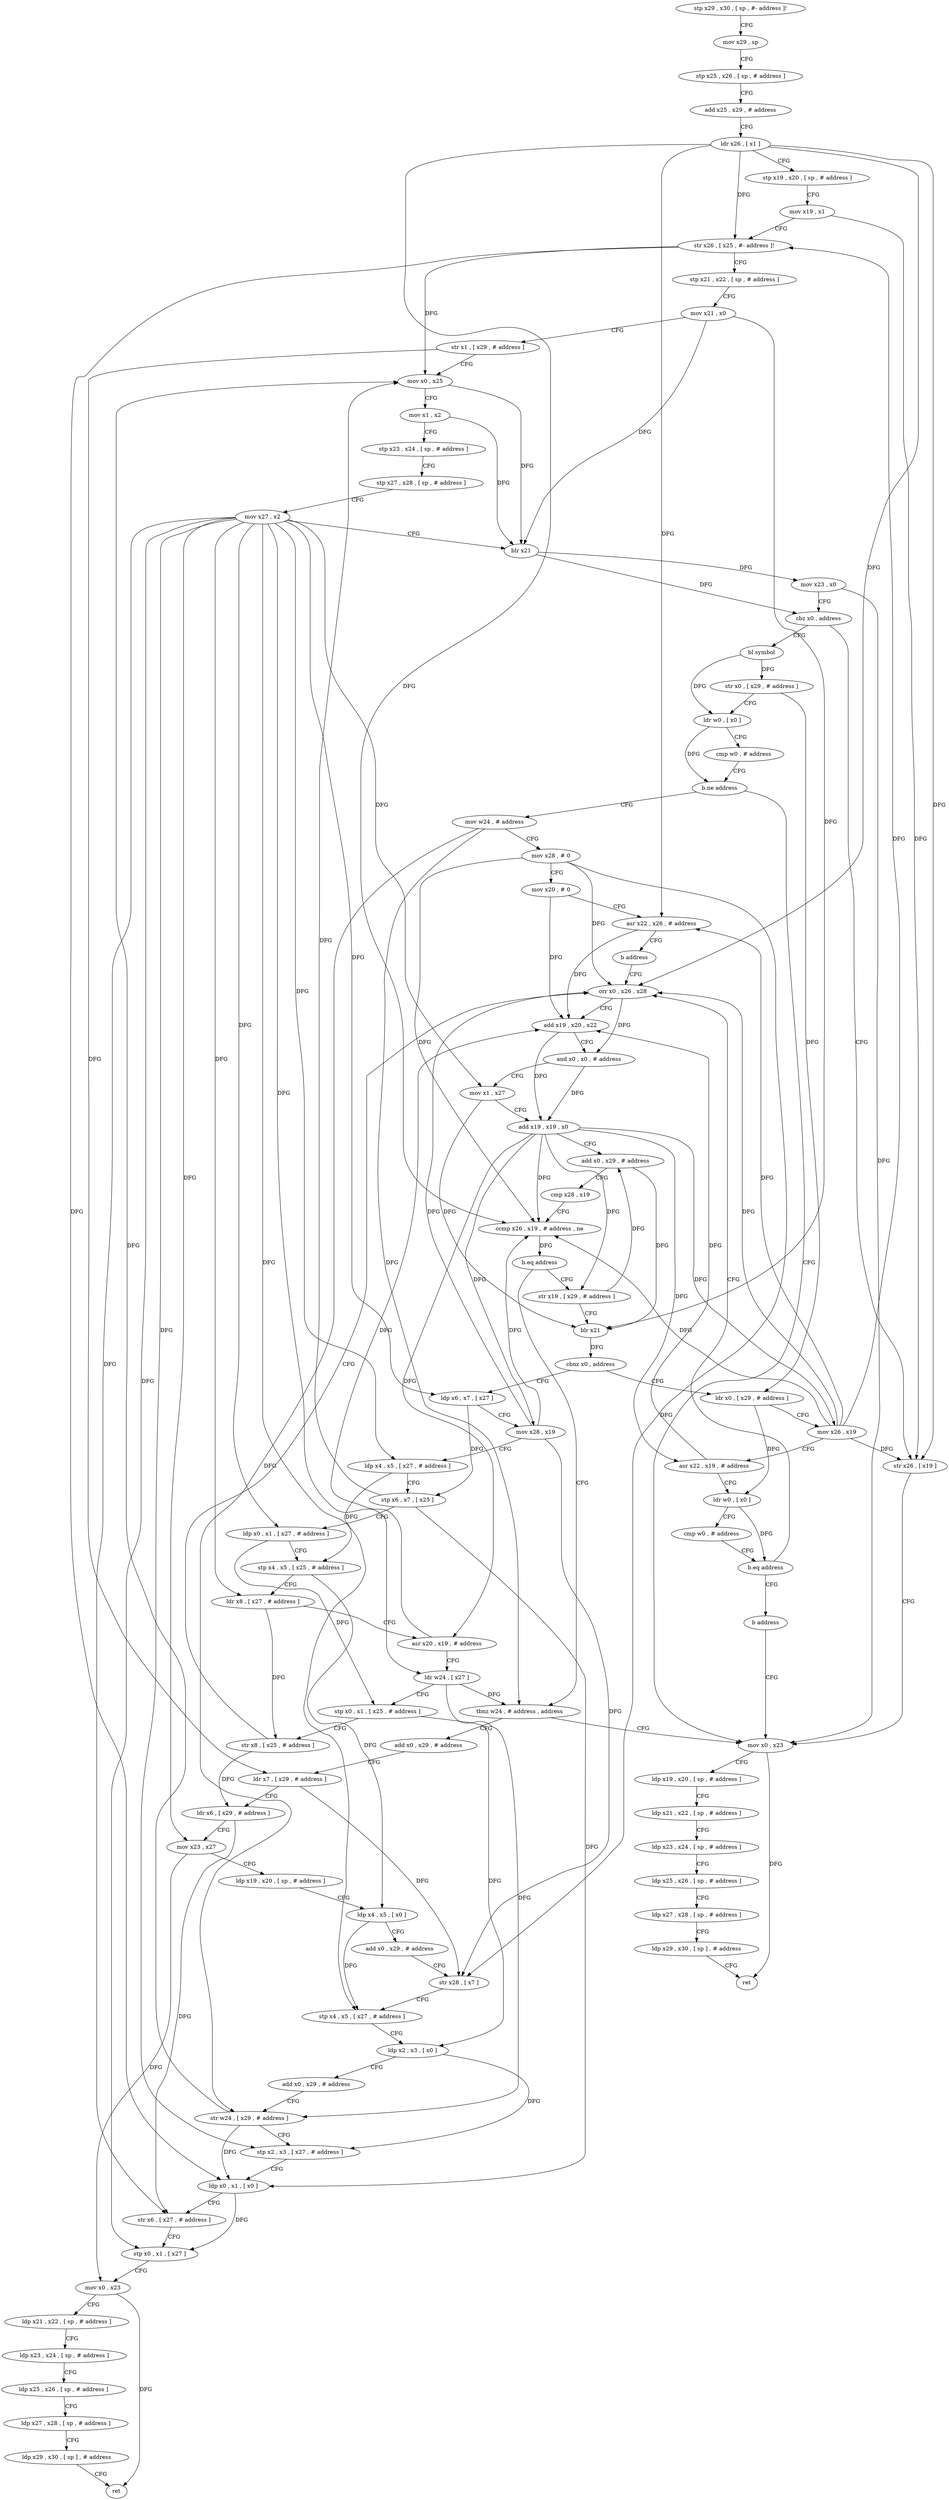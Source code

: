 digraph "func" {
"4387768" [label = "stp x29 , x30 , [ sp , #- address ]!" ]
"4387772" [label = "mov x29 , sp" ]
"4387776" [label = "stp x25 , x26 , [ sp , # address ]" ]
"4387780" [label = "add x25 , x29 , # address" ]
"4387784" [label = "ldr x26 , [ x1 ]" ]
"4387788" [label = "stp x19 , x20 , [ sp , # address ]" ]
"4387792" [label = "mov x19 , x1" ]
"4387796" [label = "str x26 , [ x25 , #- address ]!" ]
"4387800" [label = "stp x21 , x22 , [ sp , # address ]" ]
"4387804" [label = "mov x21 , x0" ]
"4387808" [label = "str x1 , [ x29 , # address ]" ]
"4387812" [label = "mov x0 , x25" ]
"4387816" [label = "mov x1 , x2" ]
"4387820" [label = "stp x23 , x24 , [ sp , # address ]" ]
"4387824" [label = "stp x27 , x28 , [ sp , # address ]" ]
"4387828" [label = "mov x27 , x2" ]
"4387832" [label = "blr x21" ]
"4387836" [label = "mov x23 , x0" ]
"4387840" [label = "cbz x0 , address" ]
"4387880" [label = "bl symbol" ]
"4387844" [label = "str x26 , [ x19 ]" ]
"4387884" [label = "str x0 , [ x29 , # address ]" ]
"4387888" [label = "ldr w0 , [ x0 ]" ]
"4387892" [label = "cmp w0 , # address" ]
"4387896" [label = "b.ne address" ]
"4387848" [label = "mov x0 , x23" ]
"4387900" [label = "mov w24 , # address" ]
"4387852" [label = "ldp x19 , x20 , [ sp , # address ]" ]
"4387856" [label = "ldp x21 , x22 , [ sp , # address ]" ]
"4387860" [label = "ldp x23 , x24 , [ sp , # address ]" ]
"4387864" [label = "ldp x25 , x26 , [ sp , # address ]" ]
"4387868" [label = "ldp x27 , x28 , [ sp , # address ]" ]
"4387872" [label = "ldp x29 , x30 , [ sp ] , # address" ]
"4387876" [label = "ret" ]
"4387904" [label = "mov x28 , # 0" ]
"4387908" [label = "mov x20 , # 0" ]
"4387912" [label = "asr x22 , x26 , # address" ]
"4387916" [label = "b address" ]
"4387964" [label = "orr x0 , x26 , x28" ]
"4387968" [label = "add x19 , x20 , x22" ]
"4387972" [label = "and x0 , x0 , # address" ]
"4387976" [label = "mov x1 , x27" ]
"4387980" [label = "add x19 , x19 , x0" ]
"4387984" [label = "add x0 , x29 , # address" ]
"4387988" [label = "cmp x28 , x19" ]
"4387992" [label = "ccmp x26 , x19 , # address , ne" ]
"4387996" [label = "b.eq address" ]
"4388040" [label = "tbnz w24 , # address , address" ]
"4388000" [label = "str x19 , [ x29 , # address ]" ]
"4388044" [label = "add x0 , x29 , # address" ]
"4388004" [label = "blr x21" ]
"4388008" [label = "cbnz x0 , address" ]
"4387920" [label = "ldp x6 , x7 , [ x27 ]" ]
"4388012" [label = "ldr x0 , [ x29 , # address ]" ]
"4388048" [label = "ldr x7 , [ x29 , # address ]" ]
"4388052" [label = "ldr x6 , [ x29 , # address ]" ]
"4388056" [label = "mov x23 , x27" ]
"4388060" [label = "ldp x19 , x20 , [ sp , # address ]" ]
"4388064" [label = "ldp x4 , x5 , [ x0 ]" ]
"4388068" [label = "add x0 , x29 , # address" ]
"4388072" [label = "str x28 , [ x7 ]" ]
"4388076" [label = "stp x4 , x5 , [ x27 , # address ]" ]
"4388080" [label = "ldp x2 , x3 , [ x0 ]" ]
"4388084" [label = "add x0 , x29 , # address" ]
"4388088" [label = "str w24 , [ x29 , # address ]" ]
"4388092" [label = "stp x2 , x3 , [ x27 , # address ]" ]
"4388096" [label = "ldp x0 , x1 , [ x0 ]" ]
"4388100" [label = "str x6 , [ x27 , # address ]" ]
"4388104" [label = "stp x0 , x1 , [ x27 ]" ]
"4388108" [label = "mov x0 , x23" ]
"4388112" [label = "ldp x21 , x22 , [ sp , # address ]" ]
"4388116" [label = "ldp x23 , x24 , [ sp , # address ]" ]
"4388120" [label = "ldp x25 , x26 , [ sp , # address ]" ]
"4388124" [label = "ldp x27 , x28 , [ sp , # address ]" ]
"4388128" [label = "ldp x29 , x30 , [ sp ] , # address" ]
"4388132" [label = "ret" ]
"4387924" [label = "mov x28 , x19" ]
"4387928" [label = "ldp x4 , x5 , [ x27 , # address ]" ]
"4387932" [label = "stp x6 , x7 , [ x25 ]" ]
"4387936" [label = "ldp x0 , x1 , [ x27 , # address ]" ]
"4387940" [label = "stp x4 , x5 , [ x25 , # address ]" ]
"4387944" [label = "ldr x8 , [ x27 , # address ]" ]
"4387948" [label = "asr x20 , x19 , # address" ]
"4387952" [label = "ldr w24 , [ x27 ]" ]
"4387956" [label = "stp x0 , x1 , [ x25 , # address ]" ]
"4387960" [label = "str x8 , [ x25 , # address ]" ]
"4388016" [label = "mov x26 , x19" ]
"4388020" [label = "asr x22 , x19 , # address" ]
"4388024" [label = "ldr w0 , [ x0 ]" ]
"4388028" [label = "cmp w0 , # address" ]
"4388032" [label = "b.eq address" ]
"4388036" [label = "b address" ]
"4387768" -> "4387772" [ label = "CFG" ]
"4387772" -> "4387776" [ label = "CFG" ]
"4387776" -> "4387780" [ label = "CFG" ]
"4387780" -> "4387784" [ label = "CFG" ]
"4387784" -> "4387788" [ label = "CFG" ]
"4387784" -> "4387796" [ label = "DFG" ]
"4387784" -> "4387844" [ label = "DFG" ]
"4387784" -> "4387912" [ label = "DFG" ]
"4387784" -> "4387964" [ label = "DFG" ]
"4387784" -> "4387992" [ label = "DFG" ]
"4387788" -> "4387792" [ label = "CFG" ]
"4387792" -> "4387796" [ label = "CFG" ]
"4387792" -> "4387844" [ label = "DFG" ]
"4387796" -> "4387800" [ label = "CFG" ]
"4387796" -> "4388096" [ label = "DFG" ]
"4387796" -> "4387812" [ label = "DFG" ]
"4387800" -> "4387804" [ label = "CFG" ]
"4387804" -> "4387808" [ label = "CFG" ]
"4387804" -> "4387832" [ label = "DFG" ]
"4387804" -> "4388004" [ label = "DFG" ]
"4387808" -> "4387812" [ label = "CFG" ]
"4387808" -> "4388048" [ label = "DFG" ]
"4387812" -> "4387816" [ label = "CFG" ]
"4387812" -> "4387832" [ label = "DFG" ]
"4387816" -> "4387820" [ label = "CFG" ]
"4387816" -> "4387832" [ label = "DFG" ]
"4387820" -> "4387824" [ label = "CFG" ]
"4387824" -> "4387828" [ label = "CFG" ]
"4387828" -> "4387832" [ label = "CFG" ]
"4387828" -> "4387976" [ label = "DFG" ]
"4387828" -> "4388056" [ label = "DFG" ]
"4387828" -> "4388076" [ label = "DFG" ]
"4387828" -> "4388092" [ label = "DFG" ]
"4387828" -> "4388100" [ label = "DFG" ]
"4387828" -> "4388104" [ label = "DFG" ]
"4387828" -> "4387920" [ label = "DFG" ]
"4387828" -> "4387928" [ label = "DFG" ]
"4387828" -> "4387936" [ label = "DFG" ]
"4387828" -> "4387944" [ label = "DFG" ]
"4387828" -> "4387952" [ label = "DFG" ]
"4387832" -> "4387836" [ label = "DFG" ]
"4387832" -> "4387840" [ label = "DFG" ]
"4387836" -> "4387840" [ label = "CFG" ]
"4387836" -> "4387848" [ label = "DFG" ]
"4387840" -> "4387880" [ label = "CFG" ]
"4387840" -> "4387844" [ label = "CFG" ]
"4387880" -> "4387884" [ label = "DFG" ]
"4387880" -> "4387888" [ label = "DFG" ]
"4387844" -> "4387848" [ label = "CFG" ]
"4387884" -> "4387888" [ label = "CFG" ]
"4387884" -> "4388012" [ label = "DFG" ]
"4387888" -> "4387892" [ label = "CFG" ]
"4387888" -> "4387896" [ label = "DFG" ]
"4387892" -> "4387896" [ label = "CFG" ]
"4387896" -> "4387848" [ label = "CFG" ]
"4387896" -> "4387900" [ label = "CFG" ]
"4387848" -> "4387852" [ label = "CFG" ]
"4387848" -> "4387876" [ label = "DFG" ]
"4387900" -> "4387904" [ label = "CFG" ]
"4387900" -> "4388040" [ label = "DFG" ]
"4387900" -> "4388088" [ label = "DFG" ]
"4387852" -> "4387856" [ label = "CFG" ]
"4387856" -> "4387860" [ label = "CFG" ]
"4387860" -> "4387864" [ label = "CFG" ]
"4387864" -> "4387868" [ label = "CFG" ]
"4387868" -> "4387872" [ label = "CFG" ]
"4387872" -> "4387876" [ label = "CFG" ]
"4387904" -> "4387908" [ label = "CFG" ]
"4387904" -> "4387964" [ label = "DFG" ]
"4387904" -> "4387992" [ label = "DFG" ]
"4387904" -> "4388072" [ label = "DFG" ]
"4387908" -> "4387912" [ label = "CFG" ]
"4387908" -> "4387968" [ label = "DFG" ]
"4387912" -> "4387916" [ label = "CFG" ]
"4387912" -> "4387968" [ label = "DFG" ]
"4387916" -> "4387964" [ label = "CFG" ]
"4387964" -> "4387968" [ label = "CFG" ]
"4387964" -> "4387972" [ label = "DFG" ]
"4387968" -> "4387972" [ label = "CFG" ]
"4387968" -> "4387980" [ label = "DFG" ]
"4387972" -> "4387976" [ label = "CFG" ]
"4387972" -> "4387980" [ label = "DFG" ]
"4387976" -> "4387980" [ label = "CFG" ]
"4387976" -> "4388004" [ label = "DFG" ]
"4387980" -> "4387984" [ label = "CFG" ]
"4387980" -> "4387992" [ label = "DFG" ]
"4387980" -> "4388000" [ label = "DFG" ]
"4387980" -> "4387924" [ label = "DFG" ]
"4387980" -> "4387948" [ label = "DFG" ]
"4387980" -> "4388016" [ label = "DFG" ]
"4387980" -> "4388020" [ label = "DFG" ]
"4387984" -> "4387988" [ label = "CFG" ]
"4387984" -> "4388004" [ label = "DFG" ]
"4387988" -> "4387992" [ label = "CFG" ]
"4387992" -> "4387996" [ label = "DFG" ]
"4387996" -> "4388040" [ label = "CFG" ]
"4387996" -> "4388000" [ label = "CFG" ]
"4388040" -> "4387848" [ label = "CFG" ]
"4388040" -> "4388044" [ label = "CFG" ]
"4388000" -> "4388004" [ label = "CFG" ]
"4388000" -> "4387984" [ label = "DFG" ]
"4388044" -> "4388048" [ label = "CFG" ]
"4388004" -> "4388008" [ label = "DFG" ]
"4388008" -> "4387920" [ label = "CFG" ]
"4388008" -> "4388012" [ label = "CFG" ]
"4387920" -> "4387924" [ label = "CFG" ]
"4387920" -> "4387932" [ label = "DFG" ]
"4388012" -> "4388016" [ label = "CFG" ]
"4388012" -> "4388024" [ label = "DFG" ]
"4388048" -> "4388052" [ label = "CFG" ]
"4388048" -> "4388072" [ label = "DFG" ]
"4388052" -> "4388056" [ label = "CFG" ]
"4388052" -> "4388100" [ label = "DFG" ]
"4388056" -> "4388060" [ label = "CFG" ]
"4388056" -> "4388108" [ label = "DFG" ]
"4388060" -> "4388064" [ label = "CFG" ]
"4388064" -> "4388068" [ label = "CFG" ]
"4388064" -> "4388076" [ label = "DFG" ]
"4388068" -> "4388072" [ label = "CFG" ]
"4388072" -> "4388076" [ label = "CFG" ]
"4388076" -> "4388080" [ label = "CFG" ]
"4388080" -> "4388084" [ label = "CFG" ]
"4388080" -> "4388092" [ label = "DFG" ]
"4388084" -> "4388088" [ label = "CFG" ]
"4388088" -> "4388092" [ label = "CFG" ]
"4388088" -> "4387812" [ label = "DFG" ]
"4388088" -> "4388096" [ label = "DFG" ]
"4388092" -> "4388096" [ label = "CFG" ]
"4388096" -> "4388100" [ label = "CFG" ]
"4388096" -> "4388104" [ label = "DFG" ]
"4388100" -> "4388104" [ label = "CFG" ]
"4388104" -> "4388108" [ label = "CFG" ]
"4388108" -> "4388112" [ label = "CFG" ]
"4388108" -> "4388132" [ label = "DFG" ]
"4388112" -> "4388116" [ label = "CFG" ]
"4388116" -> "4388120" [ label = "CFG" ]
"4388120" -> "4388124" [ label = "CFG" ]
"4388124" -> "4388128" [ label = "CFG" ]
"4388128" -> "4388132" [ label = "CFG" ]
"4387924" -> "4387928" [ label = "CFG" ]
"4387924" -> "4387964" [ label = "DFG" ]
"4387924" -> "4388072" [ label = "DFG" ]
"4387924" -> "4387992" [ label = "DFG" ]
"4387928" -> "4387932" [ label = "CFG" ]
"4387928" -> "4387940" [ label = "DFG" ]
"4387932" -> "4387936" [ label = "CFG" ]
"4387932" -> "4387812" [ label = "DFG" ]
"4387932" -> "4388096" [ label = "DFG" ]
"4387936" -> "4387940" [ label = "CFG" ]
"4387936" -> "4387956" [ label = "DFG" ]
"4387940" -> "4387944" [ label = "CFG" ]
"4387940" -> "4388064" [ label = "DFG" ]
"4387944" -> "4387948" [ label = "CFG" ]
"4387944" -> "4387960" [ label = "DFG" ]
"4387948" -> "4387952" [ label = "CFG" ]
"4387948" -> "4387968" [ label = "DFG" ]
"4387952" -> "4387956" [ label = "CFG" ]
"4387952" -> "4388040" [ label = "DFG" ]
"4387952" -> "4388088" [ label = "DFG" ]
"4387956" -> "4387960" [ label = "CFG" ]
"4387956" -> "4388080" [ label = "DFG" ]
"4387960" -> "4387964" [ label = "CFG" ]
"4387960" -> "4388052" [ label = "DFG" ]
"4388016" -> "4388020" [ label = "CFG" ]
"4388016" -> "4387796" [ label = "DFG" ]
"4388016" -> "4387844" [ label = "DFG" ]
"4388016" -> "4387912" [ label = "DFG" ]
"4388016" -> "4387964" [ label = "DFG" ]
"4388016" -> "4387992" [ label = "DFG" ]
"4388020" -> "4388024" [ label = "CFG" ]
"4388020" -> "4387968" [ label = "DFG" ]
"4388024" -> "4388028" [ label = "CFG" ]
"4388024" -> "4388032" [ label = "DFG" ]
"4388028" -> "4388032" [ label = "CFG" ]
"4388032" -> "4387964" [ label = "CFG" ]
"4388032" -> "4388036" [ label = "CFG" ]
"4388036" -> "4387848" [ label = "CFG" ]
}
